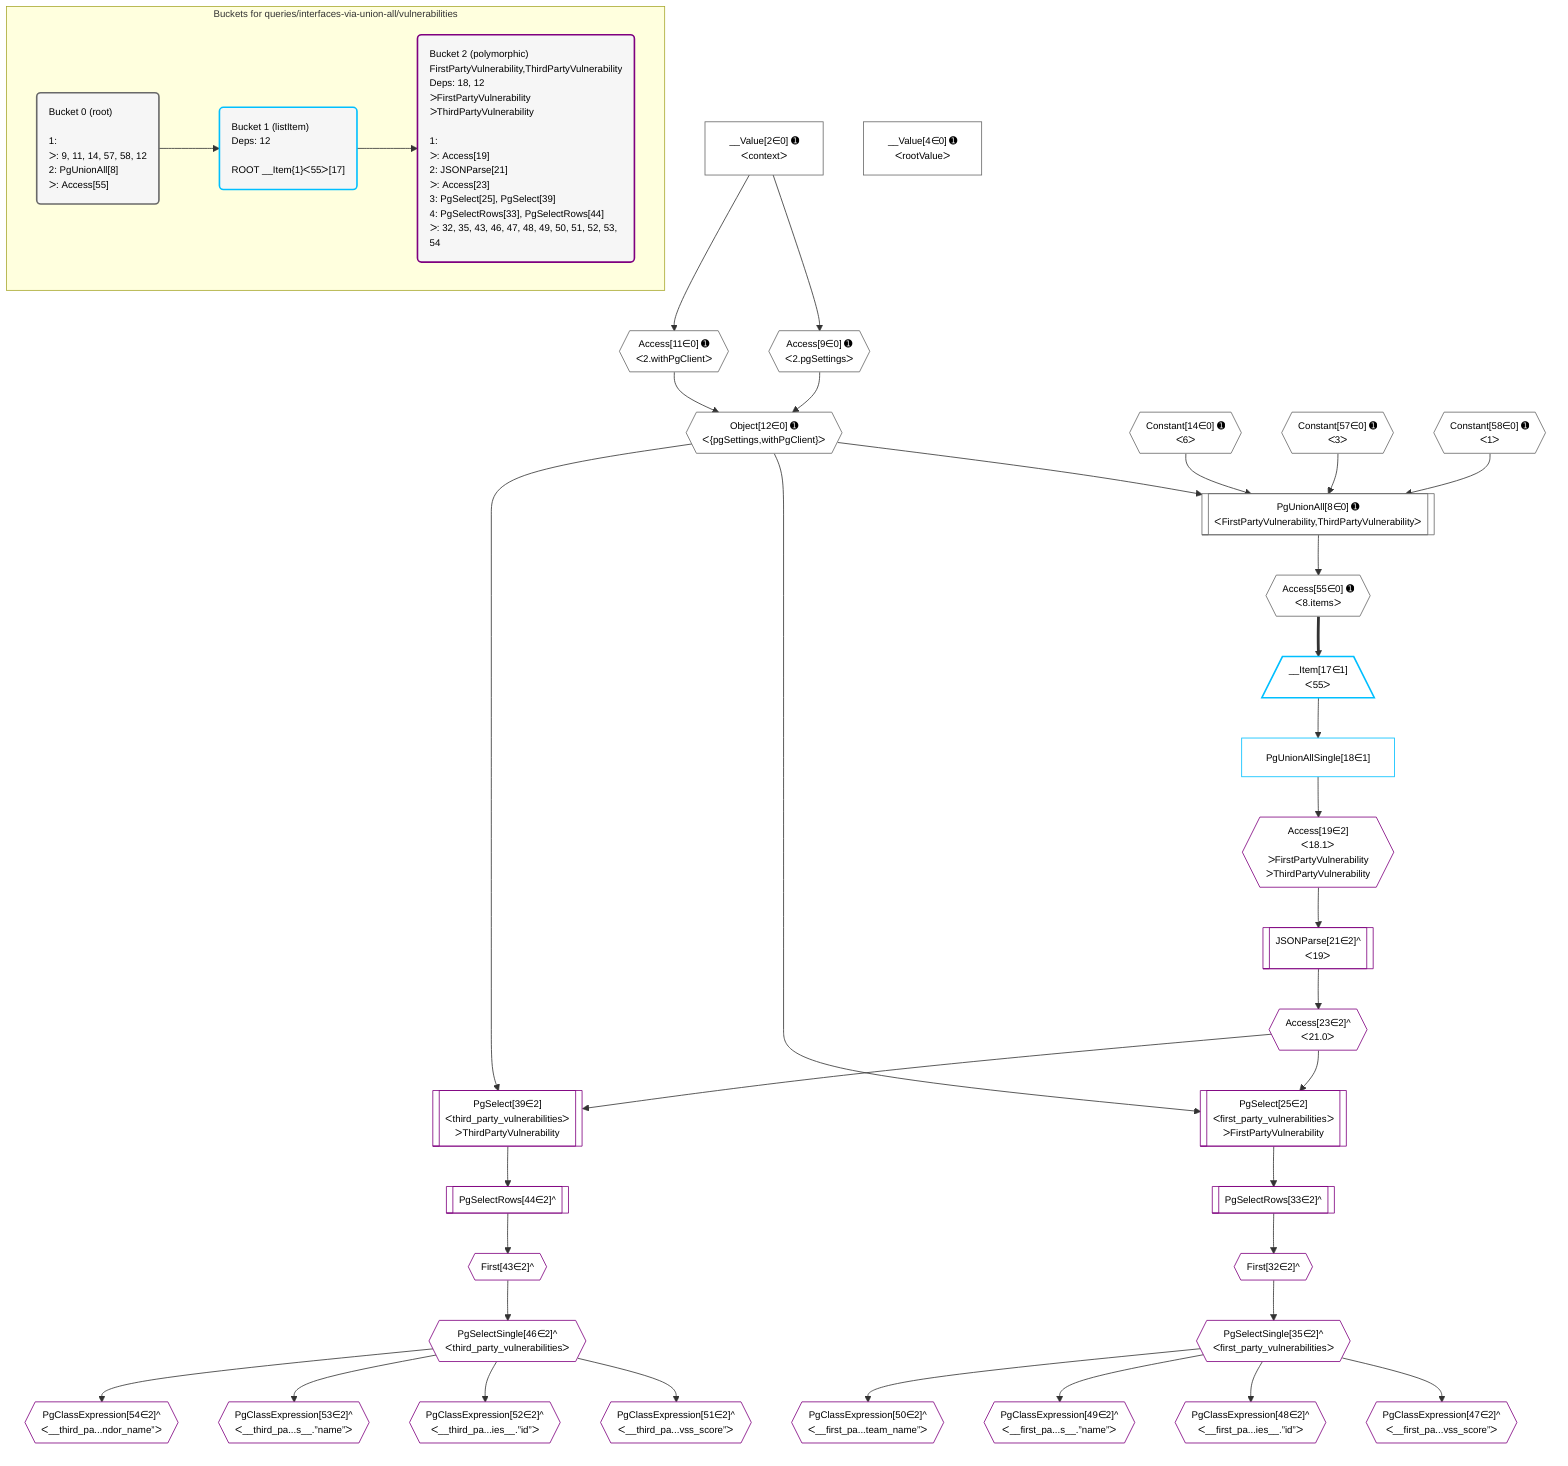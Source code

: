 %%{init: {'themeVariables': { 'fontSize': '12px'}}}%%
graph TD
    classDef path fill:#eee,stroke:#000,color:#000
    classDef plan fill:#fff,stroke-width:1px,color:#000
    classDef itemplan fill:#fff,stroke-width:2px,color:#000
    classDef unbatchedplan fill:#dff,stroke-width:1px,color:#000
    classDef sideeffectplan fill:#fcc,stroke-width:2px,color:#000
    classDef bucket fill:#f6f6f6,color:#000,stroke-width:2px,text-align:left

    subgraph "Buckets for queries/interfaces-via-union-all/vulnerabilities"
    Bucket0("Bucket 0 (root)<br /><br />1: <br />ᐳ: 9, 11, 14, 57, 58, 12<br />2: PgUnionAll[8]<br />ᐳ: Access[55]"):::bucket
    Bucket1("Bucket 1 (listItem)<br />Deps: 12<br /><br />ROOT __Item{1}ᐸ55ᐳ[17]"):::bucket
    Bucket2("Bucket 2 (polymorphic)<br />FirstPartyVulnerability,ThirdPartyVulnerability<br />Deps: 18, 12<br />ᐳFirstPartyVulnerability<br />ᐳThirdPartyVulnerability<br /><br />1: <br />ᐳ: Access[19]<br />2: JSONParse[21]<br />ᐳ: Access[23]<br />3: PgSelect[25], PgSelect[39]<br />4: PgSelectRows[33], PgSelectRows[44]<br />ᐳ: 32, 35, 43, 46, 47, 48, 49, 50, 51, 52, 53, 54"):::bucket
    end
    Bucket0 --> Bucket1
    Bucket1 --> Bucket2

    %% plan dependencies
    PgUnionAll8[["PgUnionAll[8∈0] ➊<br />ᐸFirstPartyVulnerability,ThirdPartyVulnerabilityᐳ"]]:::plan
    Object12{{"Object[12∈0] ➊<br />ᐸ{pgSettings,withPgClient}ᐳ"}}:::plan
    Constant14{{"Constant[14∈0] ➊<br />ᐸ6ᐳ"}}:::plan
    Constant57{{"Constant[57∈0] ➊<br />ᐸ3ᐳ"}}:::plan
    Constant58{{"Constant[58∈0] ➊<br />ᐸ1ᐳ"}}:::plan
    Object12 & Constant14 & Constant57 & Constant58 --> PgUnionAll8
    Access9{{"Access[9∈0] ➊<br />ᐸ2.pgSettingsᐳ"}}:::plan
    Access11{{"Access[11∈0] ➊<br />ᐸ2.withPgClientᐳ"}}:::plan
    Access9 & Access11 --> Object12
    __Value2["__Value[2∈0] ➊<br />ᐸcontextᐳ"]:::plan
    __Value2 --> Access9
    __Value2 --> Access11
    Access55{{"Access[55∈0] ➊<br />ᐸ8.itemsᐳ"}}:::plan
    PgUnionAll8 --> Access55
    __Value4["__Value[4∈0] ➊<br />ᐸrootValueᐳ"]:::plan
    __Item17[/"__Item[17∈1]<br />ᐸ55ᐳ"\]:::itemplan
    Access55 ==> __Item17
    PgUnionAllSingle18["PgUnionAllSingle[18∈1]"]:::plan
    __Item17 --> PgUnionAllSingle18
    PgSelect25[["PgSelect[25∈2]<br />ᐸfirst_party_vulnerabilitiesᐳ<br />ᐳFirstPartyVulnerability"]]:::plan
    Access23{{"Access[23∈2]^<br />ᐸ21.0ᐳ"}}:::plan
    Object12 & Access23 --> PgSelect25
    PgSelect39[["PgSelect[39∈2]<br />ᐸthird_party_vulnerabilitiesᐳ<br />ᐳThirdPartyVulnerability"]]:::plan
    Object12 & Access23 --> PgSelect39
    Access19{{"Access[19∈2]<br />ᐸ18.1ᐳ<br />ᐳFirstPartyVulnerability<br />ᐳThirdPartyVulnerability"}}:::plan
    PgUnionAllSingle18 --> Access19
    JSONParse21[["JSONParse[21∈2]^<br />ᐸ19ᐳ"]]:::plan
    Access19 --> JSONParse21
    JSONParse21 --> Access23
    First32{{"First[32∈2]^"}}:::plan
    PgSelectRows33[["PgSelectRows[33∈2]^"]]:::plan
    PgSelectRows33 --> First32
    PgSelect25 --> PgSelectRows33
    PgSelectSingle35{{"PgSelectSingle[35∈2]^<br />ᐸfirst_party_vulnerabilitiesᐳ"}}:::plan
    First32 --> PgSelectSingle35
    First43{{"First[43∈2]^"}}:::plan
    PgSelectRows44[["PgSelectRows[44∈2]^"]]:::plan
    PgSelectRows44 --> First43
    PgSelect39 --> PgSelectRows44
    PgSelectSingle46{{"PgSelectSingle[46∈2]^<br />ᐸthird_party_vulnerabilitiesᐳ"}}:::plan
    First43 --> PgSelectSingle46
    PgClassExpression47{{"PgClassExpression[47∈2]^<br />ᐸ__first_pa...vss_score”ᐳ"}}:::plan
    PgSelectSingle35 --> PgClassExpression47
    PgClassExpression48{{"PgClassExpression[48∈2]^<br />ᐸ__first_pa...ies__.”id”ᐳ"}}:::plan
    PgSelectSingle35 --> PgClassExpression48
    PgClassExpression49{{"PgClassExpression[49∈2]^<br />ᐸ__first_pa...s__.”name”ᐳ"}}:::plan
    PgSelectSingle35 --> PgClassExpression49
    PgClassExpression50{{"PgClassExpression[50∈2]^<br />ᐸ__first_pa...team_name”ᐳ"}}:::plan
    PgSelectSingle35 --> PgClassExpression50
    PgClassExpression51{{"PgClassExpression[51∈2]^<br />ᐸ__third_pa...vss_score”ᐳ"}}:::plan
    PgSelectSingle46 --> PgClassExpression51
    PgClassExpression52{{"PgClassExpression[52∈2]^<br />ᐸ__third_pa...ies__.”id”ᐳ"}}:::plan
    PgSelectSingle46 --> PgClassExpression52
    PgClassExpression53{{"PgClassExpression[53∈2]^<br />ᐸ__third_pa...s__.”name”ᐳ"}}:::plan
    PgSelectSingle46 --> PgClassExpression53
    PgClassExpression54{{"PgClassExpression[54∈2]^<br />ᐸ__third_pa...ndor_name”ᐳ"}}:::plan
    PgSelectSingle46 --> PgClassExpression54

    %% define steps
    classDef bucket0 stroke:#696969
    class Bucket0,__Value2,__Value4,PgUnionAll8,Access9,Access11,Object12,Constant14,Access55,Constant57,Constant58 bucket0
    classDef bucket1 stroke:#00bfff
    class Bucket1,__Item17,PgUnionAllSingle18 bucket1
    classDef bucket2 stroke:#7f007f
    class Bucket2,Access19,JSONParse21,Access23,PgSelect25,First32,PgSelectRows33,PgSelectSingle35,PgSelect39,First43,PgSelectRows44,PgSelectSingle46,PgClassExpression47,PgClassExpression48,PgClassExpression49,PgClassExpression50,PgClassExpression51,PgClassExpression52,PgClassExpression53,PgClassExpression54 bucket2